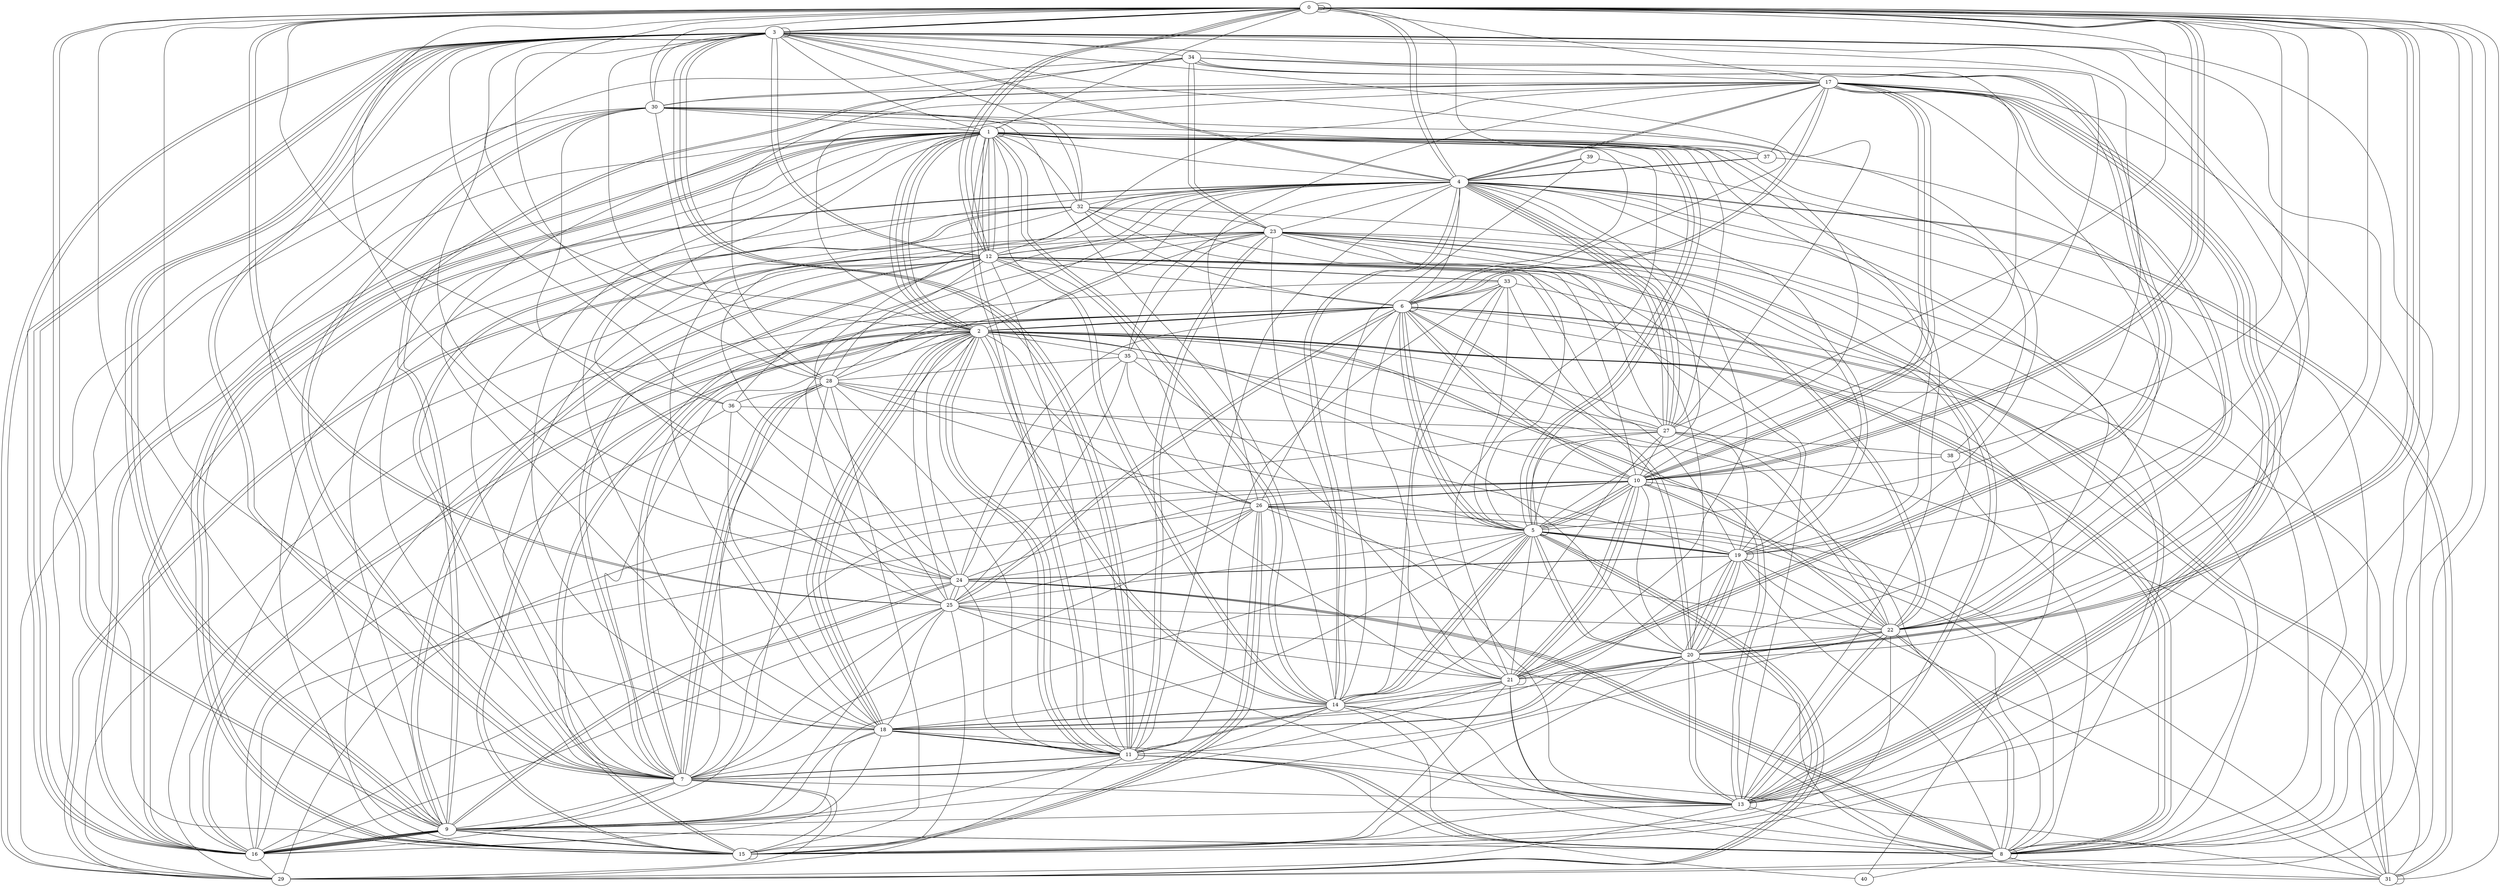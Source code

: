 graph G {
0;
1;
2;
3;
4;
5;
6;
7;
8;
9;
10;
11;
12;
13;
14;
15;
16;
17;
18;
19;
20;
21;
22;
23;
24;
25;
26;
27;
28;
29;
30;
31;
32;
33;
34;
35;
36;
37;
38;
39;
40;
24--19 ;
16--1 ;
14--11 ;
5--6 ;
5--3 ;
25--7 ;
2--14 ;
2--21 ;
10--2 ;
10--13 ;
22--23 ;
19--1 ;
15--9 ;
24--10 ;
18--25 ;
8--21 ;
19--19 ;
27--3 ;
25--16 ;
19--27 ;
9--3 ;
2--18 ;
6--2 ;
5--19 ;
7--6 ;
14--13 ;
35--21 ;
4--14 ;
5--4 ;
3--24 ;
31--19 ;
20--13 ;
2--1 ;
25--24 ;
10--0 ;
7--2 ;
7--3 ;
11--28 ;
30--7 ;
15--2 ;
4--0 ;
6--40 ;
20--19 ;
19--20 ;
9--24 ;
5--29 ;
7--9 ;
11--23 ;
7--16 ;
17--10 ;
24--30 ;
28--3 ;
0--31 ;
12--22 ;
1--18 ;
13--23 ;
17--0 ;
15--21 ;
1--6 ;
8--24 ;
11--9 ;
10--20 ;
1--13 ;
3--0 ;
12--33 ;
3--3 ;
29--3 ;
18--20 ;
20--21 ;
5--27 ;
7--29 ;
2--11 ;
4--27 ;
34--17 ;
20--11 ;
10--10 ;
12--4 ;
16--26 ;
7--3 ;
1--9 ;
27--14 ;
5--28 ;
7--23 ;
0--25 ;
8--23 ;
0--0 ;
18--19 ;
11--14 ;
4--8 ;
1--21 ;
17--18 ;
13--12 ;
6--25 ;
2--13 ;
35--4 ;
12--22 ;
17--30 ;
0--19 ;
39--4 ;
3--12 ;
13--21 ;
2--15 ;
5--5 ;
22--37 ;
13--13 ;
12--0 ;
16--18 ;
8--6 ;
13--3 ;
4--24 ;
17--2 ;
9--15 ;
14--40 ;
9--12 ;
9--8 ;
27--4 ;
15--1 ;
13--23 ;
38--0 ;
26--5 ;
10--27 ;
35--28 ;
1--0 ;
2--16 ;
4--22 ;
30--32 ;
36--27 ;
15--30 ;
3--4 ;
18--21 ;
29--12 ;
20--6 ;
24--9 ;
0--20 ;
25--1 ;
1--3 ;
25--35 ;
14--5 ;
2--0 ;
2--8 ;
1--15 ;
3--21 ;
6--4 ;
5--32 ;
7--28 ;
11--2 ;
22--13 ;
19--12 ;
4--23 ;
11--4 ;
11--24 ;
0--3 ;
27--4 ;
4--16 ;
29--5 ;
9--16 ;
20--5 ;
0--3 ;
7--11 ;
23--25 ;
9--25 ;
19--24 ;
2--8 ;
21--21 ;
26--31 ;
30--3 ;
15--6 ;
22--8 ;
29--27 ;
2--1 ;
35--24 ;
10--21 ;
9--18 ;
2--1 ;
1--37 ;
5--29 ;
7--13 ;
0--10 ;
5--8 ;
5--10 ;
34--21 ;
8--11 ;
6--2 ;
21--10 ;
11--23 ;
10--17 ;
4--37 ;
28--7 ;
17--6 ;
32--15 ;
21--7 ;
2--14 ;
14--18 ;
34--21 ;
37--17 ;
8--19 ;
31--33 ;
17--20 ;
34--23 ;
19--30 ;
0--13 ;
6--5 ;
0--20 ;
9--5 ;
20--19 ;
0--25 ;
33--6 ;
30--7 ;
12--0 ;
4--2 ;
12--7 ;
27--23 ;
4--25 ;
8--25 ;
3--8 ;
30--14 ;
8--24 ;
29--0 ;
16--9 ;
33--19 ;
29--3 ;
6--10 ;
39--4 ;
21--5 ;
16--9 ;
7--10 ;
29--1 ;
13--29 ;
11--1 ;
9--12 ;
0--4 ;
16--9 ;
9--28 ;
15--25 ;
13--9 ;
35--22 ;
16--3 ;
12--1 ;
28--36 ;
8--32 ;
9--34 ;
7--26 ;
6--12 ;
1--5 ;
16--29 ;
14--18 ;
0--22 ;
1--12 ;
15--23 ;
3--34 ;
12--33 ;
17--4 ;
33--11 ;
37--4 ;
2--24 ;
11--1 ;
12--14 ;
8--8 ;
7--15 ;
10--26 ;
38--10 ;
24--25 ;
5--1 ;
31--4 ;
2--3 ;
11--18 ;
34--28 ;
7--32 ;
1--27 ;
5--19 ;
10--32 ;
6--20 ;
11--8 ;
36--0 ;
28--19 ;
6--26 ;
7--6 ;
21--4 ;
6--3 ;
3--16 ;
31--6 ;
8--26 ;
5--14 ;
19--24 ;
9--16 ;
16--1 ;
33--21 ;
27--2 ;
13--31 ;
27--38 ;
7--1 ;
18--11 ;
17--13 ;
6--17 ;
18--2 ;
7--4 ;
6--10 ;
13--26 ;
22--8 ;
10--0 ;
13--22 ;
10--5 ;
11--29 ;
11--12 ;
9--3 ;
3--9 ;
32--18 ;
12--27 ;
29--2 ;
11--7 ;
1--26 ;
1--4 ;
0--0 ;
11--3 ;
23--12 ;
24--26 ;
3--32 ;
27--0 ;
17--29 ;
16--9 ;
23--18 ;
14--22 ;
19--22 ;
5--10 ;
22--9 ;
10--34 ;
36--16 ;
4--32 ;
3--11 ;
15--12 ;
35--23 ;
10--3 ;
2--25 ;
4--15 ;
11--11 ;
7--14 ;
18--2 ;
15--6 ;
9--8 ;
2--18 ;
28--7 ;
19--5 ;
23--34 ;
0--9 ;
20--18 ;
23--36 ;
0--9 ;
8--31 ;
7--12 ;
17--13 ;
15--26 ;
8--38 ;
17--10 ;
5--14 ;
7--0 ;
20--0 ;
24--6 ;
27--4 ;
31--31 ;
18--36 ;
22--15 ;
11--8 ;
4--31 ;
14--33 ;
38--1 ;
8--14 ;
39--8 ;
17--26 ;
23--19 ;
25--5 ;
30--34 ;
31--27 ;
0--30 ;
14--4 ;
6--6 ;
11--13 ;
32--1 ;
8--2 ;
36--3 ;
17--13 ;
14--12 ;
8--40 ;
33--6 ;
26--28 ;
8--24 ;
30--28 ;
1--5 ;
5--6 ;
0--24 ;
28--23 ;
25--26 ;
21--14 ;
3--4 ;
22--20 ;
16--10 ;
26--15 ;
14--1 ;
7--28 ;
28--15 ;
7--32 ;
17--22 ;
15--1 ;
1--1 ;
3--12 ;
4--19 ;
10--22 ;
2--11 ;
2--35 ;
10--26 ;
6--25 ;
18--5 ;
16--4 ;
3--16 ;
2--6 ;
26--22 ;
25--13 ;
15--13 ;
5--33 ;
2--13 ;
18--11 ;
7--18 ;
24--16 ;
26--35 ;
17--12 ;
31--6 ;
20--19 ;
21--34 ;
30--16 ;
11--3 ;
9--17 ;
29--12 ;
17--22 ;
14--1 ;
10--22 ;
8--0 ;
14--23 ;
20--5 ;
21--10 ;
23--20 ;
22--2 ;
1--12 ;
15--20 ;
18--31 ;
25--22 ;
33--29 ;
32--23 ;
39--14 ;
3--0 ;
0--18 ;
15--15 ;
4--17 ;
1--2 ;
8--20 ;
37--0 ;
5--30 ;
20--13 ;
28--12 ;
30--1 ;
17--9 ;
25--21 ;
32--6 ;
24--36 ;
17--13 ;
12--16 ;
3--22 ;
21--6 ;
28--4 ;
26--15 ;
20--2 ;
2--16 ;
12--0 ;
}
